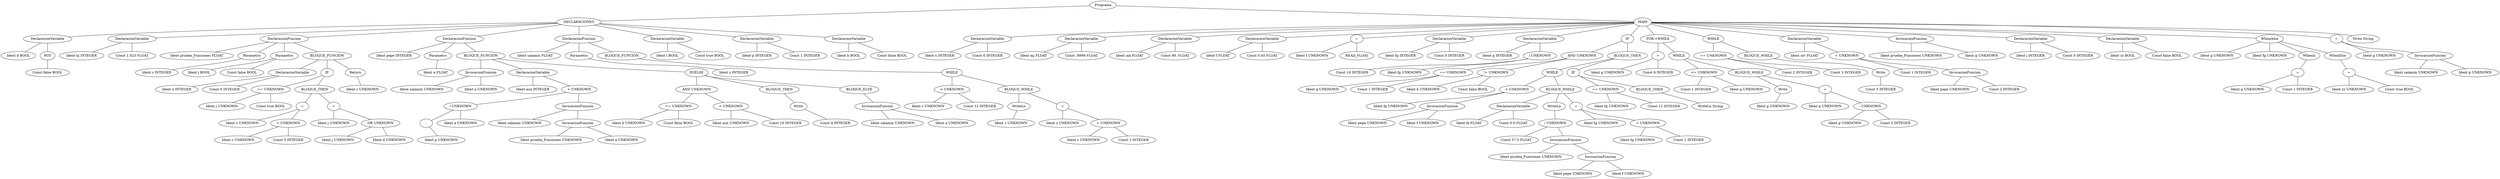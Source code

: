 graph G {1 [label="Programa"]
2 [label="DECLARACIONES"]
1 -- 2
3 [label="DeclaracionVariable"]
2 -- 3
4 [label="Ident d BOOL"]
3 -- 4
5 [label="NOT"]
3 -- 5
6 [label="Const false BOOL"]
5 -- 6
7 [label="DeclaracionVariable"]
2 -- 7
8 [label="Ident hj INTEGER"]
7 -- 8
9 [label="Const 1.023 FLOAT"]
7 -- 9
10 [label="DeclaracionFuncion"]
2 -- 10
11 [label="Ident prueba_Funciones FLOAT"]
10 -- 11
12 [label="Parametro"]
10 -- 12
13 [label="Ident c INTEGER"]
12 -- 13
14 [label="Parametro"]
10 -- 14
15 [label="Ident j BOOL"]
14 -- 15
16 [label="Const false BOOL"]
14 -- 16
17 [label="BLOQUE_FUNCION"]
10 -- 17
18 [label="DeclaracionVariable"]
17 -- 18
19 [label="Ident x INTEGER"]
18 -- 19
20 [label="Const 0 INTEGER"]
18 -- 20
21 [label="IF"]
17 -- 21
22 [label="== UNKNOWN"]
21 -- 22
23 [label="Ident j UNKNOWN"]
22 -- 23
24 [label="Const true BOOL"]
22 -- 24
25 [label="BLOQUE_THEN"]
21 -- 25
26 [label="="]
25 -- 26
27 [label="Ident c UNKNOWN"]
26 -- 27
28 [label="+ UNKNOWN"]
26 -- 28
29 [label="Ident c UNKNOWN"]
28 -- 29
30 [label="Const 5 INTEGER"]
28 -- 30
31 [label="="]
25 -- 31
32 [label="Ident j UNKNOWN"]
31 -- 32
33 [label="OR UNKNOWN"]
31 -- 33
34 [label="Ident j UNKNOWN"]
33 -- 34
35 [label="Ident d UNKNOWN"]
33 -- 35
36 [label="Return"]
17 -- 36
37 [label="Ident c UNKNOWN"]
36 -- 37
38 [label="DeclaracionFuncion"]
2 -- 38
39 [label="Ident pepe INTEGER"]
38 -- 39
40 [label="Parametro"]
38 -- 40
41 [label="Ident a FLOAT"]
40 -- 41
42 [label="BLOQUE_FUNCION"]
38 -- 42
43 [label="InvocacionFuncion"]
42 -- 43
44 [label="Ident salamin UNKNOWN"]
43 -- 44
45 [label="Ident a UNKNOWN"]
43 -- 45
46 [label="DeclaracionVariable"]
42 -- 46
47 [label="Ident aux INTEGER"]
46 -- 47
48 [label="+ UNKNOWN"]
46 -- 48
49 [label="/ UNKNOWN"]
48 -- 49
50 [label="-"]
49 -- 50
51 [label="Ident p UNKNOWN"]
50 -- 51
52 [label="Ident a UNKNOWN"]
49 -- 52
53 [label="InvocacionFuncion"]
48 -- 53
54 [label="Ident salamin UNKNOWN"]
53 -- 54
55 [label="InvocacionFuncion"]
53 -- 55
56 [label="Ident prueba_Funciones UNKNOWN"]
55 -- 56
57 [label="Ident a UNKNOWN"]
55 -- 57
58 [label="IF/ELSE"]
42 -- 58
59 [label="AND UNKNOWN"]
58 -- 59
60 [label="== UNKNOWN"]
59 -- 60
61 [label="Ident b UNKNOWN"]
60 -- 61
62 [label="Const false BOOL"]
60 -- 62
63 [label="< UNKNOWN"]
59 -- 63
64 [label="Ident aux UNKNOWN"]
63 -- 64
65 [label="Const 10 INTEGER"]
63 -- 65
66 [label="BLOQUE_THEN"]
58 -- 66
67 [label="Write"]
66 -- 67
68 [label="Const 4 INTEGER"]
67 -- 68
69 [label="BLOQUE_ELSE"]
58 -- 69
70 [label="InvocacionFuncion"]
69 -- 70
71 [label="Ident salamin UNKNOWN"]
70 -- 71
72 [label="Ident a UNKNOWN"]
70 -- 72
73 [label="DeclaracionFuncion"]
2 -- 73
74 [label="Ident salamin FLOAT"]
73 -- 74
75 [label="Parametro"]
73 -- 75
76 [label="Ident z INTEGER"]
75 -- 76
77 [label="BLOQUE_FUNCION"]
73 -- 77
78 [label="WHILE"]
77 -- 78
79 [label="< UNKNOWN"]
78 -- 79
80 [label="Ident z UNKNOWN"]
79 -- 80
81 [label="Const 12 INTEGER"]
79 -- 81
82 [label="BLOQUE_WHILE"]
78 -- 82
83 [label="WriteLn"]
82 -- 83
84 [label="Ident z UNKNOWN"]
83 -- 84
85 [label="="]
82 -- 85
86 [label="Ident z UNKNOWN"]
85 -- 86
87 [label="+ UNKNOWN"]
85 -- 87
88 [label="Ident z UNKNOWN"]
87 -- 88
89 [label="Const 1 INTEGER"]
87 -- 89
90 [label="DeclaracionVariable"]
2 -- 90
91 [label="Ident l BOOL"]
90 -- 91
92 [label="Const true BOOL"]
90 -- 92
93 [label="DeclaracionVariable"]
2 -- 93
94 [label="Ident p INTEGER"]
93 -- 94
95 [label="Const 1 INTEGER"]
93 -- 95
96 [label="DeclaracionVariable"]
2 -- 96
97 [label="Ident b BOOL"]
96 -- 97
98 [label="Const false BOOL"]
96 -- 98
99 [label="MAIN"]
1 -- 99
100 [label="DeclaracionVariable"]
99 -- 100
101 [label="Ident x INTEGER"]
100 -- 101
102 [label="Const 0 INTEGER"]
100 -- 102
103 [label="DeclaracionVariable"]
99 -- 103
104 [label="Ident mj FLOAT"]
103 -- 104
105 [label="Const .9999 FLOAT"]
103 -- 105
106 [label="DeclaracionVariable"]
99 -- 106
107 [label="Ident mk FLOAT"]
106 -- 107
108 [label="Const 99. FLOAT"]
106 -- 108
109 [label="DeclaracionVariable"]
99 -- 109
110 [label="Ident f FLOAT"]
109 -- 110
111 [label="Const 0.45 FLOAT"]
109 -- 111
112 [label="="]
99 -- 112
113 [label="Ident f UNKNOWN"]
112 -- 113
114 [label="READ_FLOAT"]
112 -- 114
115 [label="DeclaracionVariable"]
99 -- 115
116 [label="Ident fg INTEGER"]
115 -- 116
117 [label="Const 0 INTEGER"]
115 -- 117
118 [label="DeclaracionVariable"]
99 -- 118
119 [label="Ident g INTEGER"]
118 -- 119
120 [label="/ UNKNOWN"]
118 -- 120
121 [label="Const 10 INTEGER"]
120 -- 121
122 [label="Ident fg UNKNOWN"]
120 -- 122
123 [label="IF"]
99 -- 123
124 [label="AND UNKNOWN"]
123 -- 124
125 [label="== UNKNOWN"]
124 -- 125
126 [label="Ident g UNKNOWN"]
125 -- 126
127 [label="Const 1 INTEGER"]
125 -- 127
128 [label="!= UNKNOWN"]
124 -- 128
129 [label="Ident b UNKNOWN"]
128 -- 129
130 [label="Const false BOOL"]
128 -- 130
131 [label="BLOQUE_THEN"]
123 -- 131
132 [label="WHILE"]
131 -- 132
133 [label="< UNKNOWN"]
132 -- 133
134 [label="Ident fg UNKNOWN"]
133 -- 134
135 [label="InvocacionFuncion"]
133 -- 135
136 [label="Ident pepe UNKNOWN"]
135 -- 136
137 [label="Ident f UNKNOWN"]
135 -- 137
138 [label="BLOQUE_WHILE"]
132 -- 138
139 [label="DeclaracionVariable"]
138 -- 139
140 [label="Ident lk FLOAT"]
139 -- 140
141 [label="Const 0.0 FLOAT"]
139 -- 141
142 [label="WriteLn"]
138 -- 142
143 [label="/ UNKNOWN"]
142 -- 143
144 [label="Const 37.5 FLOAT"]
143 -- 144
145 [label="InvocacionFuncion"]
143 -- 145
146 [label="Ident prueba_Funciones UNKNOWN"]
145 -- 146
147 [label="InvocacionFuncion"]
145 -- 147
148 [label="Ident pepe UNKNOWN"]
147 -- 148
149 [label="Ident f UNKNOWN"]
147 -- 149
150 [label="="]
138 -- 150
151 [label="Ident fg UNKNOWN"]
150 -- 151
152 [label="+ UNKNOWN"]
150 -- 152
153 [label="Ident fg UNKNOWN"]
152 -- 153
154 [label="Const 1 INTEGER"]
152 -- 154
155 [label="IF"]
131 -- 155
156 [label="== UNKNOWN"]
155 -- 156
157 [label="Ident fg UNKNOWN"]
156 -- 157
158 [label="Const 12 INTEGER"]
156 -- 158
159 [label="BLOQUE_THEN"]
155 -- 159
160 [label="WriteLn String"]
159 -- 160
161 [label="FOR->WHILE"]
99 -- 161
162 [label="="]
161 -- 162
163 [label="Ident g UNKNOWN"]
162 -- 163
164 [label="Const 6 INTEGER"]
162 -- 164
165 [label="WHILE"]
161 -- 165
166 [label="<= UNKNOWN"]
165 -- 166
167 [label="Const 1 INTEGER"]
166 -- 167
168 [label="Ident g UNKNOWN"]
166 -- 168
169 [label="BLOQUE_WHILE"]
165 -- 169
170 [label="Write"]
169 -- 170
171 [label="Ident g UNKNOWN"]
170 -- 171
172 [label="="]
169 -- 172
173 [label="Ident g UNKNOWN"]
172 -- 173
174 [label="- UNKNOWN"]
172 -- 174
175 [label="Ident g UNKNOWN"]
174 -- 175
176 [label="Const 2 INTEGER"]
174 -- 176
177 [label="WHILE"]
99 -- 177
178 [label="== UNKNOWN"]
177 -- 178
179 [label="Const 2 INTEGER"]
178 -- 179
180 [label="Const 3 INTEGER"]
178 -- 180
181 [label="BLOQUE_WHILE"]
177 -- 181
182 [label="Write"]
181 -- 182
183 [label="Const 5 INTEGER"]
182 -- 183
184 [label="DeclaracionVariable"]
99 -- 184
185 [label="Ident inv FLOAT"]
184 -- 185
186 [label="+ UNKNOWN"]
184 -- 186
187 [label="Const 1 INTEGER"]
186 -- 187
188 [label="InvocacionFuncion"]
186 -- 188
189 [label="Ident pepe UNKNOWN"]
188 -- 189
190 [label="Const 2 INTEGER"]
188 -- 190
191 [label="InvocacionFuncion"]
99 -- 191
192 [label="Ident prueba_Funciones UNKNOWN"]
191 -- 192
193 [label="Ident g UNKNOWN"]
191 -- 193
194 [label="DeclaracionVariable"]
99 -- 194
195 [label="Ident j INTEGER"]
194 -- 195
196 [label="Const 0 INTEGER"]
194 -- 196
197 [label="DeclaracionVariable"]
99 -- 197
198 [label="Ident zz BOOL"]
197 -- 198
199 [label="Const false BOOL"]
197 -- 199
200 [label="When/else"]
99 -- 200
201 [label="Ident g UNKNOWN"]
200 -- 201
202 [label="Ident fg UNKNOWN"]
200 -- 202
203 [label="WhenIs"]
200 -- 203
204 [label="="]
203 -- 204
205 [label="Ident g UNKNOWN"]
204 -- 205
206 [label="Const 1 INTEGER"]
204 -- 206
207 [label="WhenElse"]
200 -- 207
208 [label="="]
207 -- 208
209 [label="Ident zz UNKNOWN"]
208 -- 209
210 [label="Const true BOOL"]
208 -- 210
211 [label="="]
99 -- 211
212 [label="Ident g UNKNOWN"]
211 -- 212
213 [label="InvocacionFuncion"]
211 -- 213
214 [label="Ident salamin UNKNOWN"]
213 -- 214
215 [label="Ident g UNKNOWN"]
213 -- 215
216 [label="Write String"]
99 -- 216
}
